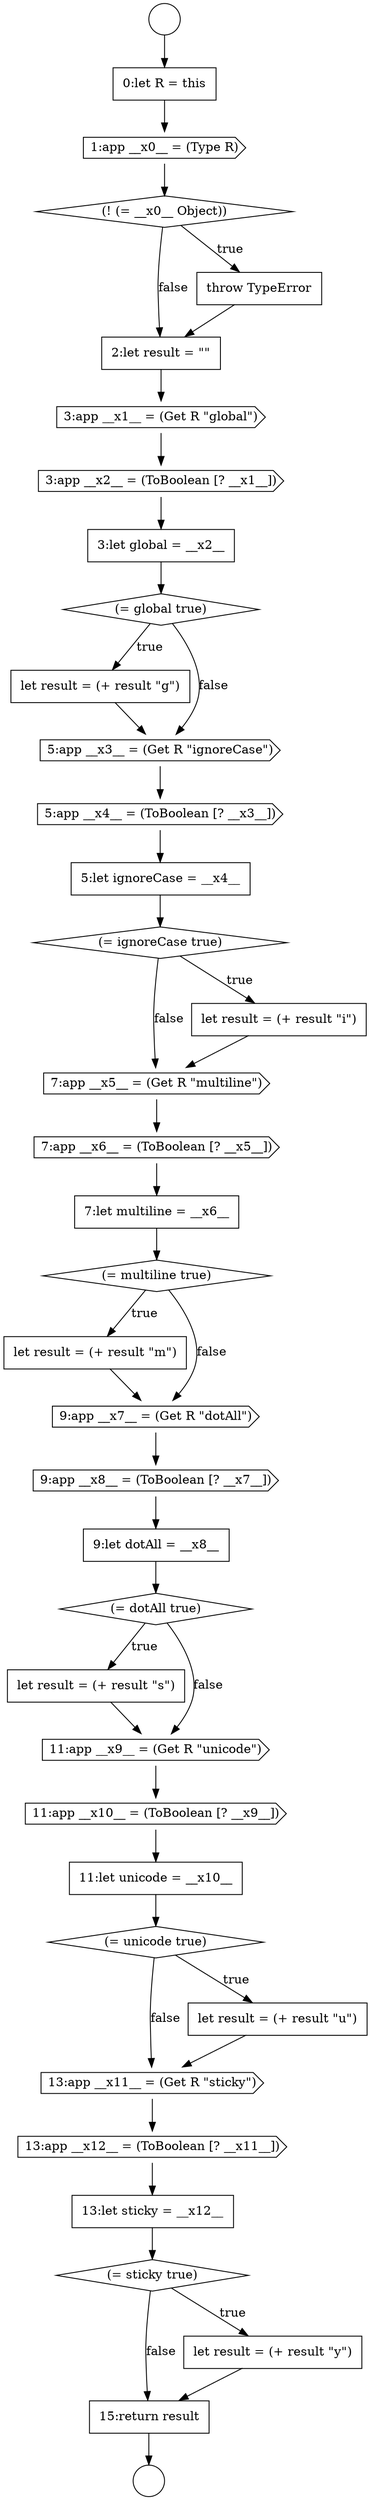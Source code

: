digraph {
  node14057 [shape=none, margin=0, label=<<font color="black">
    <table border="0" cellborder="1" cellspacing="0" cellpadding="10">
      <tr><td align="left">5:let ignoreCase = __x4__</td></tr>
    </table>
  </font>> color="black" fillcolor="white" style=filled]
  node14078 [shape=diamond, label=<<font color="black">(= sticky true)</font>> color="black" fillcolor="white" style=filled]
  node14051 [shape=cds, label=<<font color="black">3:app __x2__ = (ToBoolean [? __x1__])</font>> color="black" fillcolor="white" style=filled]
  node14060 [shape=cds, label=<<font color="black">7:app __x5__ = (Get R &quot;multiline&quot;)</font>> color="black" fillcolor="white" style=filled]
  node14064 [shape=none, margin=0, label=<<font color="black">
    <table border="0" cellborder="1" cellspacing="0" cellpadding="10">
      <tr><td align="left">let result = (+ result &quot;m&quot;)</td></tr>
    </table>
  </font>> color="black" fillcolor="white" style=filled]
  node14052 [shape=none, margin=0, label=<<font color="black">
    <table border="0" cellborder="1" cellspacing="0" cellpadding="10">
      <tr><td align="left">3:let global = __x2__</td></tr>
    </table>
  </font>> color="black" fillcolor="white" style=filled]
  node14067 [shape=none, margin=0, label=<<font color="black">
    <table border="0" cellborder="1" cellspacing="0" cellpadding="10">
      <tr><td align="left">9:let dotAll = __x8__</td></tr>
    </table>
  </font>> color="black" fillcolor="white" style=filled]
  node14044 [shape=circle label=" " color="black" fillcolor="white" style=filled]
  node14063 [shape=diamond, label=<<font color="black">(= multiline true)</font>> color="black" fillcolor="white" style=filled]
  node14049 [shape=none, margin=0, label=<<font color="black">
    <table border="0" cellborder="1" cellspacing="0" cellpadding="10">
      <tr><td align="left">2:let result = &quot;&quot;</td></tr>
    </table>
  </font>> color="black" fillcolor="white" style=filled]
  node14068 [shape=diamond, label=<<font color="black">(= dotAll true)</font>> color="black" fillcolor="white" style=filled]
  node14073 [shape=diamond, label=<<font color="black">(= unicode true)</font>> color="black" fillcolor="white" style=filled]
  node14058 [shape=diamond, label=<<font color="black">(= ignoreCase true)</font>> color="black" fillcolor="white" style=filled]
  node14050 [shape=cds, label=<<font color="black">3:app __x1__ = (Get R &quot;global&quot;)</font>> color="black" fillcolor="white" style=filled]
  node14056 [shape=cds, label=<<font color="black">5:app __x4__ = (ToBoolean [? __x3__])</font>> color="black" fillcolor="white" style=filled]
  node14061 [shape=cds, label=<<font color="black">7:app __x6__ = (ToBoolean [? __x5__])</font>> color="black" fillcolor="white" style=filled]
  node14066 [shape=cds, label=<<font color="black">9:app __x8__ = (ToBoolean [? __x7__])</font>> color="black" fillcolor="white" style=filled]
  node14071 [shape=cds, label=<<font color="black">11:app __x10__ = (ToBoolean [? __x9__])</font>> color="black" fillcolor="white" style=filled]
  node14046 [shape=cds, label=<<font color="black">1:app __x0__ = (Type R)</font>> color="black" fillcolor="white" style=filled]
  node14043 [shape=circle label=" " color="black" fillcolor="white" style=filled]
  node14075 [shape=cds, label=<<font color="black">13:app __x11__ = (Get R &quot;sticky&quot;)</font>> color="black" fillcolor="white" style=filled]
  node14045 [shape=none, margin=0, label=<<font color="black">
    <table border="0" cellborder="1" cellspacing="0" cellpadding="10">
      <tr><td align="left">0:let R = this</td></tr>
    </table>
  </font>> color="black" fillcolor="white" style=filled]
  node14077 [shape=none, margin=0, label=<<font color="black">
    <table border="0" cellborder="1" cellspacing="0" cellpadding="10">
      <tr><td align="left">13:let sticky = __x12__</td></tr>
    </table>
  </font>> color="black" fillcolor="white" style=filled]
  node14072 [shape=none, margin=0, label=<<font color="black">
    <table border="0" cellborder="1" cellspacing="0" cellpadding="10">
      <tr><td align="left">11:let unicode = __x10__</td></tr>
    </table>
  </font>> color="black" fillcolor="white" style=filled]
  node14076 [shape=cds, label=<<font color="black">13:app __x12__ = (ToBoolean [? __x11__])</font>> color="black" fillcolor="white" style=filled]
  node14074 [shape=none, margin=0, label=<<font color="black">
    <table border="0" cellborder="1" cellspacing="0" cellpadding="10">
      <tr><td align="left">let result = (+ result &quot;u&quot;)</td></tr>
    </table>
  </font>> color="black" fillcolor="white" style=filled]
  node14059 [shape=none, margin=0, label=<<font color="black">
    <table border="0" cellborder="1" cellspacing="0" cellpadding="10">
      <tr><td align="left">let result = (+ result &quot;i&quot;)</td></tr>
    </table>
  </font>> color="black" fillcolor="white" style=filled]
  node14048 [shape=none, margin=0, label=<<font color="black">
    <table border="0" cellborder="1" cellspacing="0" cellpadding="10">
      <tr><td align="left">throw TypeError</td></tr>
    </table>
  </font>> color="black" fillcolor="white" style=filled]
  node14080 [shape=none, margin=0, label=<<font color="black">
    <table border="0" cellborder="1" cellspacing="0" cellpadding="10">
      <tr><td align="left">15:return result</td></tr>
    </table>
  </font>> color="black" fillcolor="white" style=filled]
  node14053 [shape=diamond, label=<<font color="black">(= global true)</font>> color="black" fillcolor="white" style=filled]
  node14079 [shape=none, margin=0, label=<<font color="black">
    <table border="0" cellborder="1" cellspacing="0" cellpadding="10">
      <tr><td align="left">let result = (+ result &quot;y&quot;)</td></tr>
    </table>
  </font>> color="black" fillcolor="white" style=filled]
  node14069 [shape=none, margin=0, label=<<font color="black">
    <table border="0" cellborder="1" cellspacing="0" cellpadding="10">
      <tr><td align="left">let result = (+ result &quot;s&quot;)</td></tr>
    </table>
  </font>> color="black" fillcolor="white" style=filled]
  node14054 [shape=none, margin=0, label=<<font color="black">
    <table border="0" cellborder="1" cellspacing="0" cellpadding="10">
      <tr><td align="left">let result = (+ result &quot;g&quot;)</td></tr>
    </table>
  </font>> color="black" fillcolor="white" style=filled]
  node14047 [shape=diamond, label=<<font color="black">(! (= __x0__ Object))</font>> color="black" fillcolor="white" style=filled]
  node14065 [shape=cds, label=<<font color="black">9:app __x7__ = (Get R &quot;dotAll&quot;)</font>> color="black" fillcolor="white" style=filled]
  node14070 [shape=cds, label=<<font color="black">11:app __x9__ = (Get R &quot;unicode&quot;)</font>> color="black" fillcolor="white" style=filled]
  node14062 [shape=none, margin=0, label=<<font color="black">
    <table border="0" cellborder="1" cellspacing="0" cellpadding="10">
      <tr><td align="left">7:let multiline = __x6__</td></tr>
    </table>
  </font>> color="black" fillcolor="white" style=filled]
  node14055 [shape=cds, label=<<font color="black">5:app __x3__ = (Get R &quot;ignoreCase&quot;)</font>> color="black" fillcolor="white" style=filled]
  node14072 -> node14073 [ color="black"]
  node14054 -> node14055 [ color="black"]
  node14075 -> node14076 [ color="black"]
  node14046 -> node14047 [ color="black"]
  node14057 -> node14058 [ color="black"]
  node14071 -> node14072 [ color="black"]
  node14049 -> node14050 [ color="black"]
  node14079 -> node14080 [ color="black"]
  node14056 -> node14057 [ color="black"]
  node14066 -> node14067 [ color="black"]
  node14052 -> node14053 [ color="black"]
  node14069 -> node14070 [ color="black"]
  node14074 -> node14075 [ color="black"]
  node14076 -> node14077 [ color="black"]
  node14059 -> node14060 [ color="black"]
  node14058 -> node14059 [label=<<font color="black">true</font>> color="black"]
  node14058 -> node14060 [label=<<font color="black">false</font>> color="black"]
  node14047 -> node14048 [label=<<font color="black">true</font>> color="black"]
  node14047 -> node14049 [label=<<font color="black">false</font>> color="black"]
  node14043 -> node14045 [ color="black"]
  node14080 -> node14044 [ color="black"]
  node14077 -> node14078 [ color="black"]
  node14045 -> node14046 [ color="black"]
  node14060 -> node14061 [ color="black"]
  node14051 -> node14052 [ color="black"]
  node14063 -> node14064 [label=<<font color="black">true</font>> color="black"]
  node14063 -> node14065 [label=<<font color="black">false</font>> color="black"]
  node14048 -> node14049 [ color="black"]
  node14070 -> node14071 [ color="black"]
  node14061 -> node14062 [ color="black"]
  node14078 -> node14079 [label=<<font color="black">true</font>> color="black"]
  node14078 -> node14080 [label=<<font color="black">false</font>> color="black"]
  node14073 -> node14074 [label=<<font color="black">true</font>> color="black"]
  node14073 -> node14075 [label=<<font color="black">false</font>> color="black"]
  node14065 -> node14066 [ color="black"]
  node14053 -> node14054 [label=<<font color="black">true</font>> color="black"]
  node14053 -> node14055 [label=<<font color="black">false</font>> color="black"]
  node14068 -> node14069 [label=<<font color="black">true</font>> color="black"]
  node14068 -> node14070 [label=<<font color="black">false</font>> color="black"]
  node14067 -> node14068 [ color="black"]
  node14055 -> node14056 [ color="black"]
  node14064 -> node14065 [ color="black"]
  node14050 -> node14051 [ color="black"]
  node14062 -> node14063 [ color="black"]
}
